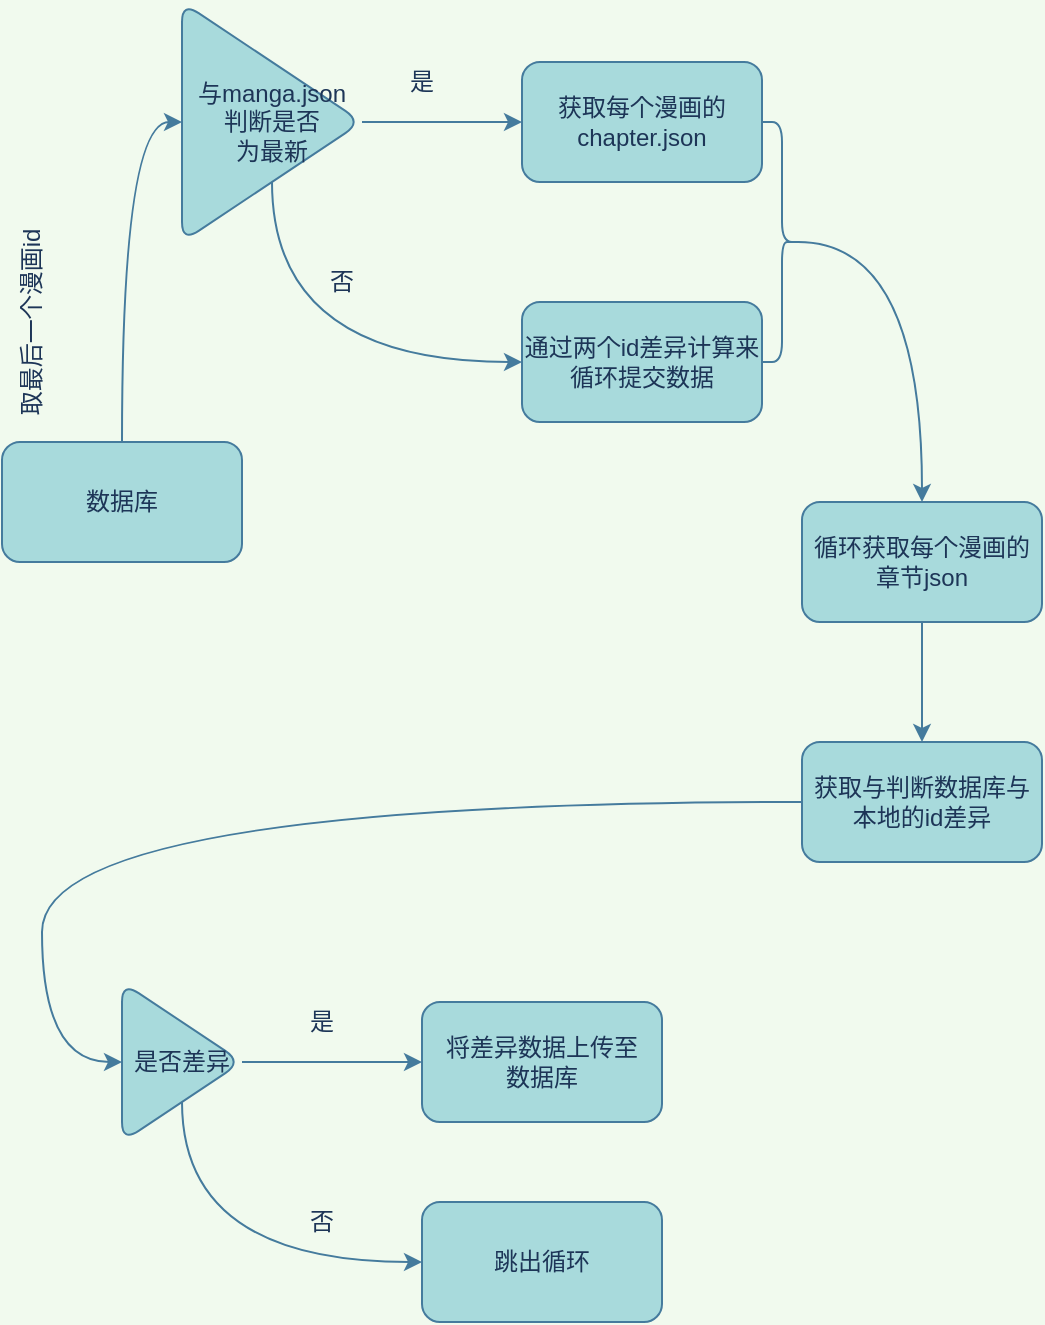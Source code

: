 <mxfile>
    <diagram id="WreoSjBk7p27sdUrPSOG" name="第 1 页">
        <mxGraphModel dx="1860" dy="781" grid="1" gridSize="10" guides="1" tooltips="1" connect="1" arrows="1" fold="1" page="1" pageScale="1" pageWidth="827" pageHeight="1169" background="#F1FAEE" math="0" shadow="0">
            <root>
                <mxCell id="0"/>
                <mxCell id="1" parent="0"/>
                <mxCell id="2" value="数据库" style="whiteSpace=wrap;html=1;fillColor=#A8DADC;strokeColor=#457B9D;fontColor=#1D3557;rounded=1;" parent="1" vertex="1">
                    <mxGeometry x="-820" y="370" width="120" height="60" as="geometry"/>
                </mxCell>
                <mxCell id="3" value="" style="endArrow=classic;html=1;exitX=0.5;exitY=0;exitDx=0;exitDy=0;entryX=0;entryY=0.5;entryDx=0;entryDy=0;labelBackgroundColor=#F1FAEE;strokeColor=#457B9D;fontColor=#1D3557;curved=1;" parent="1" source="2" target="6" edge="1">
                    <mxGeometry width="50" height="50" relative="1" as="geometry">
                        <mxPoint x="-530" y="430" as="sourcePoint"/>
                        <mxPoint x="-760" y="250" as="targetPoint"/>
                        <Array as="points">
                            <mxPoint x="-760" y="210"/>
                        </Array>
                    </mxGeometry>
                </mxCell>
                <mxCell id="4" value="取最后一个漫画id" style="text;html=1;strokeColor=none;fillColor=none;align=center;verticalAlign=middle;whiteSpace=wrap;rotation=-90;fontColor=#1D3557;rounded=1;" parent="1" vertex="1">
                    <mxGeometry x="-860" y="300" width="110" height="20" as="geometry"/>
                </mxCell>
                <mxCell id="6" value="&lt;span&gt;与manga.json&lt;br&gt;判断是否&lt;br&gt;为最新&lt;/span&gt;" style="triangle;whiteSpace=wrap;html=1;fillColor=#A8DADC;strokeColor=#457B9D;fontColor=#1D3557;rounded=1;" parent="1" vertex="1">
                    <mxGeometry x="-730" y="150" width="90" height="120" as="geometry"/>
                </mxCell>
                <mxCell id="8" value="" style="endArrow=classic;html=1;exitX=0.5;exitY=1;exitDx=0;exitDy=0;entryX=0;entryY=0.5;entryDx=0;entryDy=0;labelBackgroundColor=#F1FAEE;strokeColor=#457B9D;fontColor=#1D3557;curved=1;" parent="1" source="6" target="13" edge="1">
                    <mxGeometry width="50" height="50" relative="1" as="geometry">
                        <mxPoint x="-530" y="300" as="sourcePoint"/>
                        <mxPoint x="-600" y="320" as="targetPoint"/>
                        <Array as="points">
                            <mxPoint x="-685" y="330"/>
                        </Array>
                    </mxGeometry>
                </mxCell>
                <mxCell id="9" value="否" style="text;html=1;strokeColor=none;fillColor=none;align=center;verticalAlign=middle;whiteSpace=wrap;fontColor=#1D3557;rounded=1;" parent="1" vertex="1">
                    <mxGeometry x="-670" y="280" width="40" height="20" as="geometry"/>
                </mxCell>
                <mxCell id="10" value="" style="endArrow=classic;html=1;exitX=1;exitY=0.5;exitDx=0;exitDy=0;labelBackgroundColor=#F1FAEE;strokeColor=#457B9D;fontColor=#1D3557;curved=1;" parent="1" source="6" target="12" edge="1">
                    <mxGeometry width="50" height="50" relative="1" as="geometry">
                        <mxPoint x="-530" as="sourcePoint"/>
                        <mxPoint x="-560" y="210" as="targetPoint"/>
                    </mxGeometry>
                </mxCell>
                <mxCell id="11" value="是" style="text;html=1;strokeColor=none;fillColor=none;align=center;verticalAlign=middle;whiteSpace=wrap;fontColor=#1D3557;rounded=1;" parent="1" vertex="1">
                    <mxGeometry x="-630" y="180" width="40" height="20" as="geometry"/>
                </mxCell>
                <mxCell id="12" value="获取每个漫画的&lt;br&gt;chapter.json" style="whiteSpace=wrap;html=1;fillColor=#A8DADC;strokeColor=#457B9D;fontColor=#1D3557;rounded=1;" parent="1" vertex="1">
                    <mxGeometry x="-560" y="180" width="120" height="60" as="geometry"/>
                </mxCell>
                <mxCell id="13" value="通过两个id差异计算来循环提交数据" style="whiteSpace=wrap;html=1;fillColor=#A8DADC;strokeColor=#457B9D;fontColor=#1D3557;rounded=1;" parent="1" vertex="1">
                    <mxGeometry x="-560" y="300" width="120" height="60" as="geometry"/>
                </mxCell>
                <mxCell id="14" value="" style="shape=curlyBracket;whiteSpace=wrap;html=1;flipH=1;size=0.5;fillColor=#A8DADC;strokeColor=#457B9D;fontColor=#1D3557;rounded=1;" parent="1" vertex="1">
                    <mxGeometry x="-440" y="210" width="20" height="120" as="geometry"/>
                </mxCell>
                <mxCell id="15" value="" style="endArrow=classic;html=1;exitX=0.1;exitY=0.5;exitDx=0;exitDy=0;exitPerimeter=0;labelBackgroundColor=#F1FAEE;strokeColor=#457B9D;fontColor=#1D3557;curved=1;" parent="1" source="14" edge="1">
                    <mxGeometry width="50" height="50" relative="1" as="geometry">
                        <mxPoint x="-530" y="480" as="sourcePoint"/>
                        <mxPoint x="-360" y="400" as="targetPoint"/>
                        <Array as="points">
                            <mxPoint x="-360" y="270"/>
                        </Array>
                    </mxGeometry>
                </mxCell>
                <mxCell id="16" value="循环获取每个漫画的章节json" style="whiteSpace=wrap;html=1;fillColor=#A8DADC;strokeColor=#457B9D;fontColor=#1D3557;rounded=1;" parent="1" vertex="1">
                    <mxGeometry x="-420" y="400" width="120" height="60" as="geometry"/>
                </mxCell>
                <mxCell id="17" value="" style="endArrow=classic;html=1;exitX=0.5;exitY=1;exitDx=0;exitDy=0;entryX=0.5;entryY=0;entryDx=0;entryDy=0;labelBackgroundColor=#F1FAEE;strokeColor=#457B9D;fontColor=#1D3557;curved=1;" parent="1" source="16" target="18" edge="1">
                    <mxGeometry width="50" height="50" relative="1" as="geometry">
                        <mxPoint x="-540" y="480" as="sourcePoint"/>
                        <mxPoint x="-360" y="520" as="targetPoint"/>
                    </mxGeometry>
                </mxCell>
                <mxCell id="18" value="获取与判断数据库与本地的id差异" style="whiteSpace=wrap;html=1;fillColor=#A8DADC;strokeColor=#457B9D;fontColor=#1D3557;rounded=1;" parent="1" vertex="1">
                    <mxGeometry x="-420" y="520" width="120" height="60" as="geometry"/>
                </mxCell>
                <mxCell id="22" value="是否差异" style="triangle;whiteSpace=wrap;html=1;rotation=0;fillColor=#A8DADC;strokeColor=#457B9D;fontColor=#1D3557;rounded=1;" parent="1" vertex="1">
                    <mxGeometry x="-760" y="640" width="60" height="80" as="geometry"/>
                </mxCell>
                <mxCell id="23" value="" style="endArrow=classic;html=1;exitX=0;exitY=0.5;exitDx=0;exitDy=0;entryX=0;entryY=0.5;entryDx=0;entryDy=0;labelBackgroundColor=#F1FAEE;strokeColor=#457B9D;fontColor=#1D3557;curved=1;" parent="1" source="18" target="22" edge="1">
                    <mxGeometry width="50" height="50" relative="1" as="geometry">
                        <mxPoint x="-550" y="670" as="sourcePoint"/>
                        <mxPoint x="-500" y="620" as="targetPoint"/>
                        <Array as="points">
                            <mxPoint x="-800" y="550"/>
                            <mxPoint x="-800" y="680"/>
                        </Array>
                    </mxGeometry>
                </mxCell>
                <mxCell id="24" value="" style="endArrow=classic;html=1;exitX=1;exitY=0.5;exitDx=0;exitDy=0;labelBackgroundColor=#F1FAEE;strokeColor=#457B9D;fontColor=#1D3557;curved=1;" parent="1" source="22" edge="1">
                    <mxGeometry width="50" height="50" relative="1" as="geometry">
                        <mxPoint x="-630" y="670" as="sourcePoint"/>
                        <mxPoint x="-610" y="680" as="targetPoint"/>
                    </mxGeometry>
                </mxCell>
                <mxCell id="25" value="" style="endArrow=classic;html=1;exitX=0.5;exitY=1;exitDx=0;exitDy=0;entryX=0;entryY=0.5;entryDx=0;entryDy=0;labelBackgroundColor=#F1FAEE;strokeColor=#457B9D;fontColor=#1D3557;curved=1;" parent="1" source="22" target="30" edge="1">
                    <mxGeometry width="50" height="50" relative="1" as="geometry">
                        <mxPoint x="-630" y="670" as="sourcePoint"/>
                        <mxPoint x="-610" y="780" as="targetPoint"/>
                        <Array as="points">
                            <mxPoint x="-730" y="780"/>
                        </Array>
                    </mxGeometry>
                </mxCell>
                <mxCell id="26" value="将差异数据上传至&lt;br&gt;数据库" style="whiteSpace=wrap;html=1;fillColor=#A8DADC;strokeColor=#457B9D;fontColor=#1D3557;rounded=1;" parent="1" vertex="1">
                    <mxGeometry x="-610" y="650" width="120" height="60" as="geometry"/>
                </mxCell>
                <mxCell id="30" value="跳出循环" style="whiteSpace=wrap;html=1;fillColor=#A8DADC;strokeColor=#457B9D;fontColor=#1D3557;rounded=1;" parent="1" vertex="1">
                    <mxGeometry x="-610" y="750" width="120" height="60" as="geometry"/>
                </mxCell>
                <mxCell id="34" value="是" style="text;html=1;strokeColor=none;fillColor=none;align=center;verticalAlign=middle;whiteSpace=wrap;fontColor=#1D3557;rounded=1;" parent="1" vertex="1">
                    <mxGeometry x="-680" y="650" width="40" height="20" as="geometry"/>
                </mxCell>
                <mxCell id="35" value="否" style="text;html=1;strokeColor=none;fillColor=none;align=center;verticalAlign=middle;whiteSpace=wrap;fontColor=#1D3557;rounded=1;" parent="1" vertex="1">
                    <mxGeometry x="-680" y="750" width="40" height="20" as="geometry"/>
                </mxCell>
            </root>
        </mxGraphModel>
    </diagram>
</mxfile>